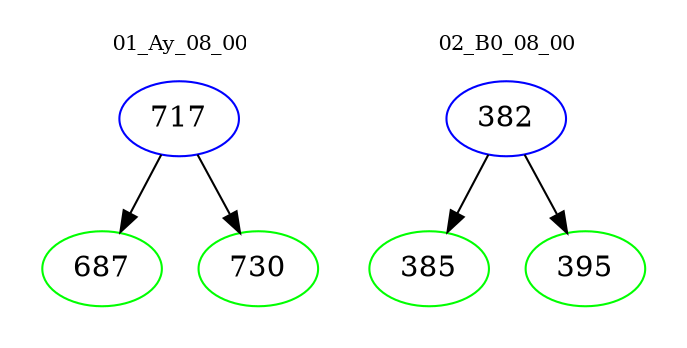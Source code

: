 digraph{
subgraph cluster_0 {
color = white
label = "01_Ay_08_00";
fontsize=10;
T0_717 [label="717", color="blue"]
T0_717 -> T0_687 [color="black"]
T0_687 [label="687", color="green"]
T0_717 -> T0_730 [color="black"]
T0_730 [label="730", color="green"]
}
subgraph cluster_1 {
color = white
label = "02_B0_08_00";
fontsize=10;
T1_382 [label="382", color="blue"]
T1_382 -> T1_385 [color="black"]
T1_385 [label="385", color="green"]
T1_382 -> T1_395 [color="black"]
T1_395 [label="395", color="green"]
}
}
